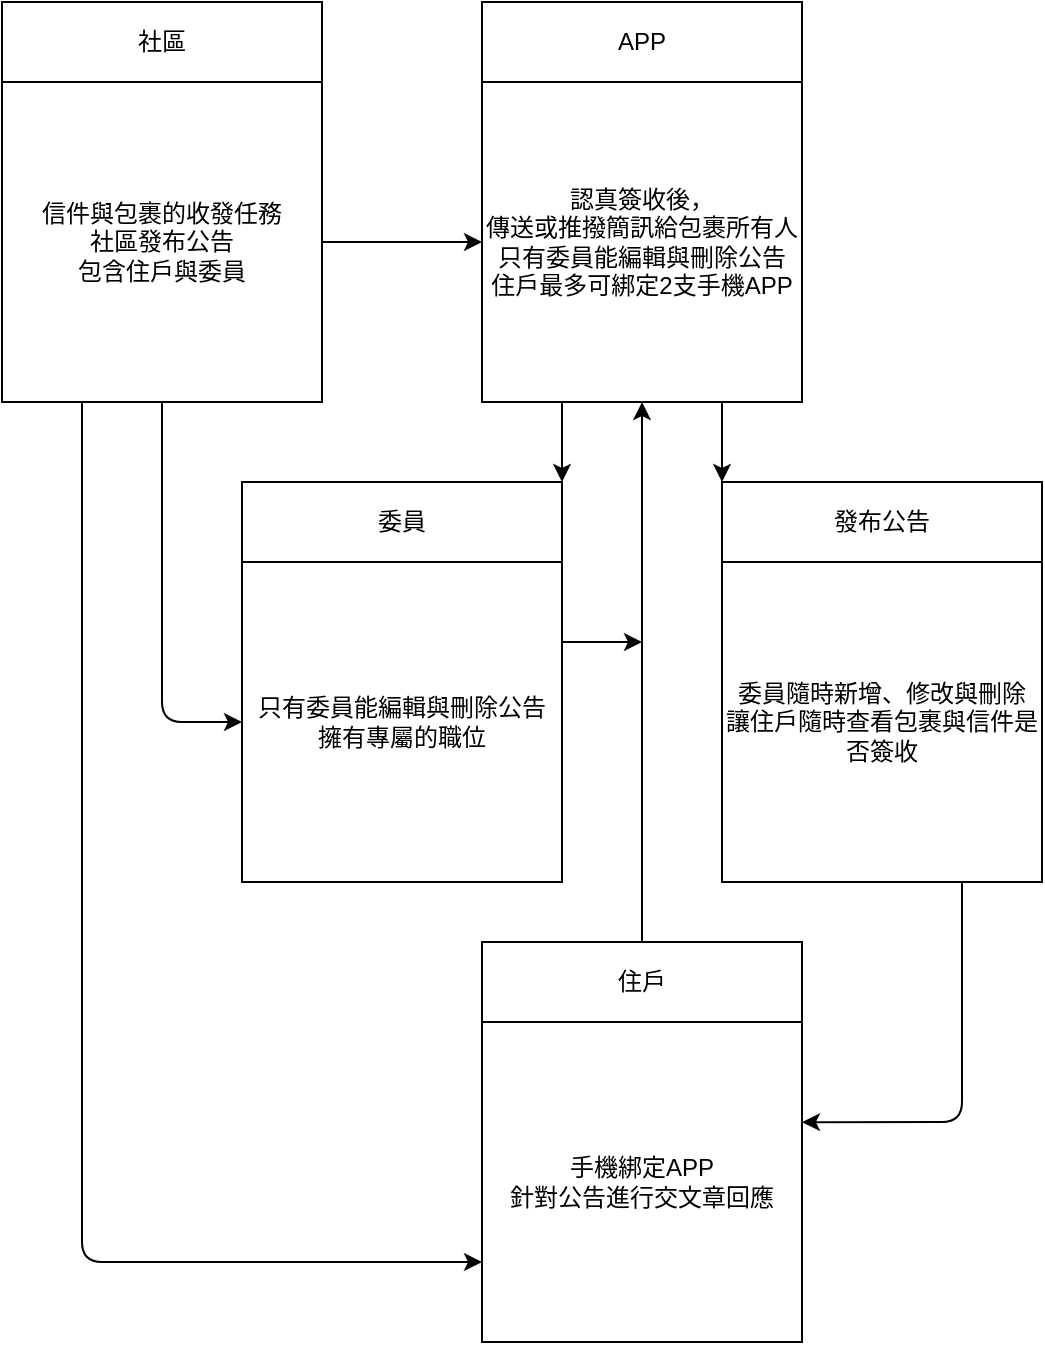 <mxfile>
    <diagram id="rlXtGCd2bDp87tnTRUPd" name="第1頁">
        <mxGraphModel dx="1340" dy="779" grid="1" gridSize="10" guides="1" tooltips="1" connect="1" arrows="1" fold="1" page="1" pageScale="1" pageWidth="827" pageHeight="1169" math="0" shadow="0">
            <root>
                <mxCell id="0"/>
                <mxCell id="1" parent="0"/>
                <mxCell id="2" value="社區" style="rounded=0;whiteSpace=wrap;html=1;" vertex="1" parent="1">
                    <mxGeometry x="154" y="80" width="160" height="40" as="geometry"/>
                </mxCell>
                <mxCell id="18" style="edgeStyle=none;html=1;entryX=0;entryY=0.5;entryDx=0;entryDy=0;" edge="1" parent="1" source="4" target="6">
                    <mxGeometry relative="1" as="geometry"/>
                </mxCell>
                <mxCell id="19" style="edgeStyle=none;html=1;entryX=0;entryY=0.5;entryDx=0;entryDy=0;" edge="1" parent="1" source="4" target="8">
                    <mxGeometry relative="1" as="geometry">
                        <Array as="points">
                            <mxPoint x="234" y="440"/>
                        </Array>
                    </mxGeometry>
                </mxCell>
                <mxCell id="22" style="edgeStyle=none;html=1;exitX=0.25;exitY=1;exitDx=0;exitDy=0;entryX=0;entryY=0.75;entryDx=0;entryDy=0;" edge="1" parent="1" source="4" target="12">
                    <mxGeometry relative="1" as="geometry">
                        <Array as="points">
                            <mxPoint x="194" y="710"/>
                        </Array>
                    </mxGeometry>
                </mxCell>
                <mxCell id="4" value="信件與包裹的收發任務&lt;br&gt;社區發布公告&lt;br&gt;包含住戶與委員" style="whiteSpace=wrap;html=1;aspect=fixed;" vertex="1" parent="1">
                    <mxGeometry x="154" y="120" width="160" height="160" as="geometry"/>
                </mxCell>
                <mxCell id="5" value="APP" style="rounded=0;whiteSpace=wrap;html=1;" vertex="1" parent="1">
                    <mxGeometry x="394" y="80" width="160" height="40" as="geometry"/>
                </mxCell>
                <mxCell id="14" style="edgeStyle=none;html=1;exitX=0.75;exitY=1;exitDx=0;exitDy=0;entryX=0;entryY=0;entryDx=0;entryDy=0;" edge="1" parent="1" source="6" target="9">
                    <mxGeometry relative="1" as="geometry"/>
                </mxCell>
                <mxCell id="15" style="edgeStyle=none;html=1;exitX=0.25;exitY=1;exitDx=0;exitDy=0;entryX=1;entryY=0;entryDx=0;entryDy=0;" edge="1" parent="1" source="6" target="7">
                    <mxGeometry relative="1" as="geometry"/>
                </mxCell>
                <mxCell id="6" value="認真簽收後，&lt;br&gt;傳送或推撥簡訊給包裹所有人&lt;br&gt;只有委員能編輯與刪除公告&lt;br&gt;住戶最多可綁定2支手機APP" style="whiteSpace=wrap;html=1;aspect=fixed;" vertex="1" parent="1">
                    <mxGeometry x="394" y="120" width="160" height="160" as="geometry"/>
                </mxCell>
                <mxCell id="7" value="委員" style="rounded=0;whiteSpace=wrap;html=1;" vertex="1" parent="1">
                    <mxGeometry x="274" y="320" width="160" height="40" as="geometry"/>
                </mxCell>
                <mxCell id="16" style="edgeStyle=none;html=1;exitX=1;exitY=0.25;exitDx=0;exitDy=0;" edge="1" parent="1" source="8">
                    <mxGeometry relative="1" as="geometry">
                        <mxPoint x="474" y="400" as="targetPoint"/>
                    </mxGeometry>
                </mxCell>
                <mxCell id="8" value="只有委員能編輯與刪除公告&lt;br&gt;擁有專屬的職位" style="whiteSpace=wrap;html=1;aspect=fixed;" vertex="1" parent="1">
                    <mxGeometry x="274" y="360" width="160" height="160" as="geometry"/>
                </mxCell>
                <mxCell id="9" value="發布公告" style="rounded=0;whiteSpace=wrap;html=1;" vertex="1" parent="1">
                    <mxGeometry x="514" y="320" width="160" height="40" as="geometry"/>
                </mxCell>
                <mxCell id="17" style="edgeStyle=none;html=1;exitX=0.75;exitY=1;exitDx=0;exitDy=0;entryX=1;entryY=0.313;entryDx=0;entryDy=0;entryPerimeter=0;" edge="1" parent="1" source="10" target="12">
                    <mxGeometry relative="1" as="geometry">
                        <mxPoint x="634" y="650" as="targetPoint"/>
                        <Array as="points">
                            <mxPoint x="634" y="640"/>
                        </Array>
                    </mxGeometry>
                </mxCell>
                <mxCell id="10" value="委員隨時新增、修改與刪除&lt;br&gt;讓住戶隨時查看包裹與信件是否簽收" style="whiteSpace=wrap;html=1;aspect=fixed;" vertex="1" parent="1">
                    <mxGeometry x="514" y="360" width="160" height="160" as="geometry"/>
                </mxCell>
                <mxCell id="13" style="edgeStyle=none;html=1;entryX=0.5;entryY=1;entryDx=0;entryDy=0;" edge="1" parent="1" source="11" target="6">
                    <mxGeometry relative="1" as="geometry"/>
                </mxCell>
                <mxCell id="11" value="住戶" style="rounded=0;whiteSpace=wrap;html=1;" vertex="1" parent="1">
                    <mxGeometry x="394" y="550" width="160" height="40" as="geometry"/>
                </mxCell>
                <mxCell id="12" value="手機綁定APP&lt;br&gt;針對公告進行交文章回應" style="whiteSpace=wrap;html=1;aspect=fixed;" vertex="1" parent="1">
                    <mxGeometry x="394" y="590" width="160" height="160" as="geometry"/>
                </mxCell>
            </root>
        </mxGraphModel>
    </diagram>
    <diagram id="nUAPFApFIElDkCRufmgQ" name="第2頁">
        <mxGraphModel dx="1340" dy="779" grid="1" gridSize="10" guides="1" tooltips="1" connect="1" arrows="1" fold="1" page="1" pageScale="1" pageWidth="827" pageHeight="1169" math="0" shadow="0">
            <root>
                <mxCell id="0"/>
                <mxCell id="1" parent="0"/>
                <mxCell id="2f5qc7fZxfjWrxo_p0Tj-16" style="edgeStyle=none;html=1;exitX=0.5;exitY=1;exitDx=0;exitDy=0;entryX=0.5;entryY=0;entryDx=0;entryDy=0;dashed=1;endArrow=none;endFill=0;" edge="1" parent="1" source="2f5qc7fZxfjWrxo_p0Tj-1" target="2f5qc7fZxfjWrxo_p0Tj-6">
                    <mxGeometry relative="1" as="geometry"/>
                </mxCell>
                <mxCell id="2f5qc7fZxfjWrxo_p0Tj-1" value="住戶綁定APP" style="rounded=0;whiteSpace=wrap;html=1;" vertex="1" parent="1">
                    <mxGeometry x="10" y="80" width="120" height="60" as="geometry"/>
                </mxCell>
                <mxCell id="2f5qc7fZxfjWrxo_p0Tj-18" style="edgeStyle=none;html=1;exitX=0.5;exitY=1;exitDx=0;exitDy=0;dashed=1;endArrow=none;endFill=0;" edge="1" parent="1" source="2f5qc7fZxfjWrxo_p0Tj-2">
                    <mxGeometry relative="1" as="geometry">
                        <mxPoint x="230" y="640" as="targetPoint"/>
                    </mxGeometry>
                </mxCell>
                <mxCell id="2f5qc7fZxfjWrxo_p0Tj-2" value="收發信件/包裹" style="rounded=0;whiteSpace=wrap;html=1;" vertex="1" parent="1">
                    <mxGeometry x="170" y="80" width="120" height="60" as="geometry"/>
                </mxCell>
                <mxCell id="2f5qc7fZxfjWrxo_p0Tj-19" style="edgeStyle=none;html=1;exitX=0.5;exitY=1;exitDx=0;exitDy=0;dashed=1;endArrow=none;endFill=0;" edge="1" parent="1" source="2f5qc7fZxfjWrxo_p0Tj-3">
                    <mxGeometry relative="1" as="geometry">
                        <mxPoint x="390" y="640" as="targetPoint"/>
                    </mxGeometry>
                </mxCell>
                <mxCell id="2f5qc7fZxfjWrxo_p0Tj-3" value="委員發布公告" style="rounded=0;whiteSpace=wrap;html=1;" vertex="1" parent="1">
                    <mxGeometry x="330" y="80" width="120" height="60" as="geometry"/>
                </mxCell>
                <mxCell id="2f5qc7fZxfjWrxo_p0Tj-20" style="edgeStyle=none;html=1;exitX=0.5;exitY=1;exitDx=0;exitDy=0;dashed=1;endArrow=none;endFill=0;" edge="1" parent="1" source="2f5qc7fZxfjWrxo_p0Tj-4">
                    <mxGeometry relative="1" as="geometry">
                        <mxPoint x="550" y="640" as="targetPoint"/>
                    </mxGeometry>
                </mxCell>
                <mxCell id="2f5qc7fZxfjWrxo_p0Tj-4" value="住戶對公告進行回應" style="rounded=0;whiteSpace=wrap;html=1;" vertex="1" parent="1">
                    <mxGeometry x="490" y="80" width="120" height="60" as="geometry"/>
                </mxCell>
                <mxCell id="2f5qc7fZxfjWrxo_p0Tj-21" style="edgeStyle=none;html=1;exitX=0.5;exitY=1;exitDx=0;exitDy=0;dashed=1;endArrow=none;endFill=0;" edge="1" parent="1" source="2f5qc7fZxfjWrxo_p0Tj-5">
                    <mxGeometry relative="1" as="geometry">
                        <mxPoint x="710" y="640" as="targetPoint"/>
                    </mxGeometry>
                </mxCell>
                <mxCell id="2f5qc7fZxfjWrxo_p0Tj-5" value="委員對公告進行編輯或刪除" style="rounded=0;whiteSpace=wrap;html=1;" vertex="1" parent="1">
                    <mxGeometry x="650" y="80" width="120" height="60" as="geometry"/>
                </mxCell>
                <mxCell id="2f5qc7fZxfjWrxo_p0Tj-17" style="edgeStyle=none;html=1;exitX=0.5;exitY=1;exitDx=0;exitDy=0;dashed=1;endArrow=none;endFill=0;" edge="1" parent="1" source="2f5qc7fZxfjWrxo_p0Tj-6">
                    <mxGeometry relative="1" as="geometry">
                        <mxPoint x="70" y="640" as="targetPoint"/>
                    </mxGeometry>
                </mxCell>
                <mxCell id="2f5qc7fZxfjWrxo_p0Tj-22" style="edgeStyle=none;html=1;entryX=0;entryY=0.5;entryDx=0;entryDy=0;endArrow=classicThin;endFill=1;" edge="1" parent="1" source="2f5qc7fZxfjWrxo_p0Tj-6" target="2f5qc7fZxfjWrxo_p0Tj-7">
                    <mxGeometry relative="1" as="geometry"/>
                </mxCell>
                <mxCell id="2f5qc7fZxfjWrxo_p0Tj-6" value="" style="rounded=0;whiteSpace=wrap;html=1;" vertex="1" parent="1">
                    <mxGeometry x="50" y="200" width="40" height="320" as="geometry"/>
                </mxCell>
                <mxCell id="2f5qc7fZxfjWrxo_p0Tj-25" style="edgeStyle=none;html=1;entryX=0;entryY=0.5;entryDx=0;entryDy=0;endArrow=classicThin;endFill=1;" edge="1" parent="1" source="2f5qc7fZxfjWrxo_p0Tj-7" target="2f5qc7fZxfjWrxo_p0Tj-8">
                    <mxGeometry relative="1" as="geometry"/>
                </mxCell>
                <mxCell id="2f5qc7fZxfjWrxo_p0Tj-7" value="" style="rounded=0;whiteSpace=wrap;html=1;" vertex="1" parent="1">
                    <mxGeometry x="210" y="200" width="40" height="320" as="geometry"/>
                </mxCell>
                <mxCell id="2f5qc7fZxfjWrxo_p0Tj-26" style="edgeStyle=none;html=1;entryX=0;entryY=0.5;entryDx=0;entryDy=0;endArrow=classicThin;endFill=1;" edge="1" parent="1" source="2f5qc7fZxfjWrxo_p0Tj-8" target="2f5qc7fZxfjWrxo_p0Tj-9">
                    <mxGeometry relative="1" as="geometry"/>
                </mxCell>
                <mxCell id="2f5qc7fZxfjWrxo_p0Tj-8" value="" style="rounded=0;whiteSpace=wrap;html=1;" vertex="1" parent="1">
                    <mxGeometry x="370" y="200" width="40" height="320" as="geometry"/>
                </mxCell>
                <mxCell id="2f5qc7fZxfjWrxo_p0Tj-27" style="edgeStyle=none;html=1;entryX=0;entryY=0.5;entryDx=0;entryDy=0;endArrow=classicThin;endFill=1;" edge="1" parent="1" source="2f5qc7fZxfjWrxo_p0Tj-9" target="2f5qc7fZxfjWrxo_p0Tj-10">
                    <mxGeometry relative="1" as="geometry"/>
                </mxCell>
                <mxCell id="2f5qc7fZxfjWrxo_p0Tj-9" value="" style="rounded=0;whiteSpace=wrap;html=1;" vertex="1" parent="1">
                    <mxGeometry x="530" y="200" width="40" height="320" as="geometry"/>
                </mxCell>
                <mxCell id="2f5qc7fZxfjWrxo_p0Tj-33" style="edgeStyle=none;html=1;endArrow=classicThin;endFill=1;" edge="1" parent="1" source="2f5qc7fZxfjWrxo_p0Tj-10">
                    <mxGeometry relative="1" as="geometry">
                        <mxPoint x="820" y="360" as="targetPoint"/>
                    </mxGeometry>
                </mxCell>
                <mxCell id="2f5qc7fZxfjWrxo_p0Tj-10" value="" style="rounded=0;whiteSpace=wrap;html=1;" vertex="1" parent="1">
                    <mxGeometry x="690" y="200" width="40" height="320" as="geometry"/>
                </mxCell>
                <mxCell id="2f5qc7fZxfjWrxo_p0Tj-28" value="住戶手機綁定APP，&lt;br&gt;並輸入住戶訊息" style="text;html=1;align=center;verticalAlign=middle;resizable=0;points=[];autosize=1;strokeColor=none;fillColor=none;" vertex="1" parent="1">
                    <mxGeometry x="86" y="240" width="130" height="40" as="geometry"/>
                </mxCell>
                <mxCell id="2f5qc7fZxfjWrxo_p0Tj-29" value="信件或包裹送達時，&lt;br&gt;警衛進行查收&lt;br&gt;並確認住戶信息" style="text;html=1;align=center;verticalAlign=middle;resizable=0;points=[];autosize=1;strokeColor=none;fillColor=none;" vertex="1" parent="1">
                    <mxGeometry x="246" y="240" width="130" height="60" as="geometry"/>
                </mxCell>
                <mxCell id="2f5qc7fZxfjWrxo_p0Tj-30" value="委員確認訊息後&lt;br&gt;向APP推發公告&lt;br&gt;或簡訊" style="text;html=1;align=center;verticalAlign=middle;resizable=0;points=[];autosize=1;strokeColor=none;fillColor=none;" vertex="1" parent="1">
                    <mxGeometry x="410" y="240" width="110" height="60" as="geometry"/>
                </mxCell>
                <mxCell id="2f5qc7fZxfjWrxo_p0Tj-31" value="住戶對公告進行評論" style="text;html=1;align=center;verticalAlign=middle;resizable=0;points=[];autosize=1;strokeColor=none;fillColor=none;" vertex="1" parent="1">
                    <mxGeometry x="565" y="240" width="130" height="30" as="geometry"/>
                </mxCell>
                <mxCell id="2f5qc7fZxfjWrxo_p0Tj-32" value="委員對公告進行&lt;br&gt;編輯或刪除" style="text;html=1;align=center;verticalAlign=middle;resizable=0;points=[];autosize=1;strokeColor=none;fillColor=none;" vertex="1" parent="1">
                    <mxGeometry x="717" y="240" width="110" height="40" as="geometry"/>
                </mxCell>
            </root>
        </mxGraphModel>
    </diagram>
</mxfile>